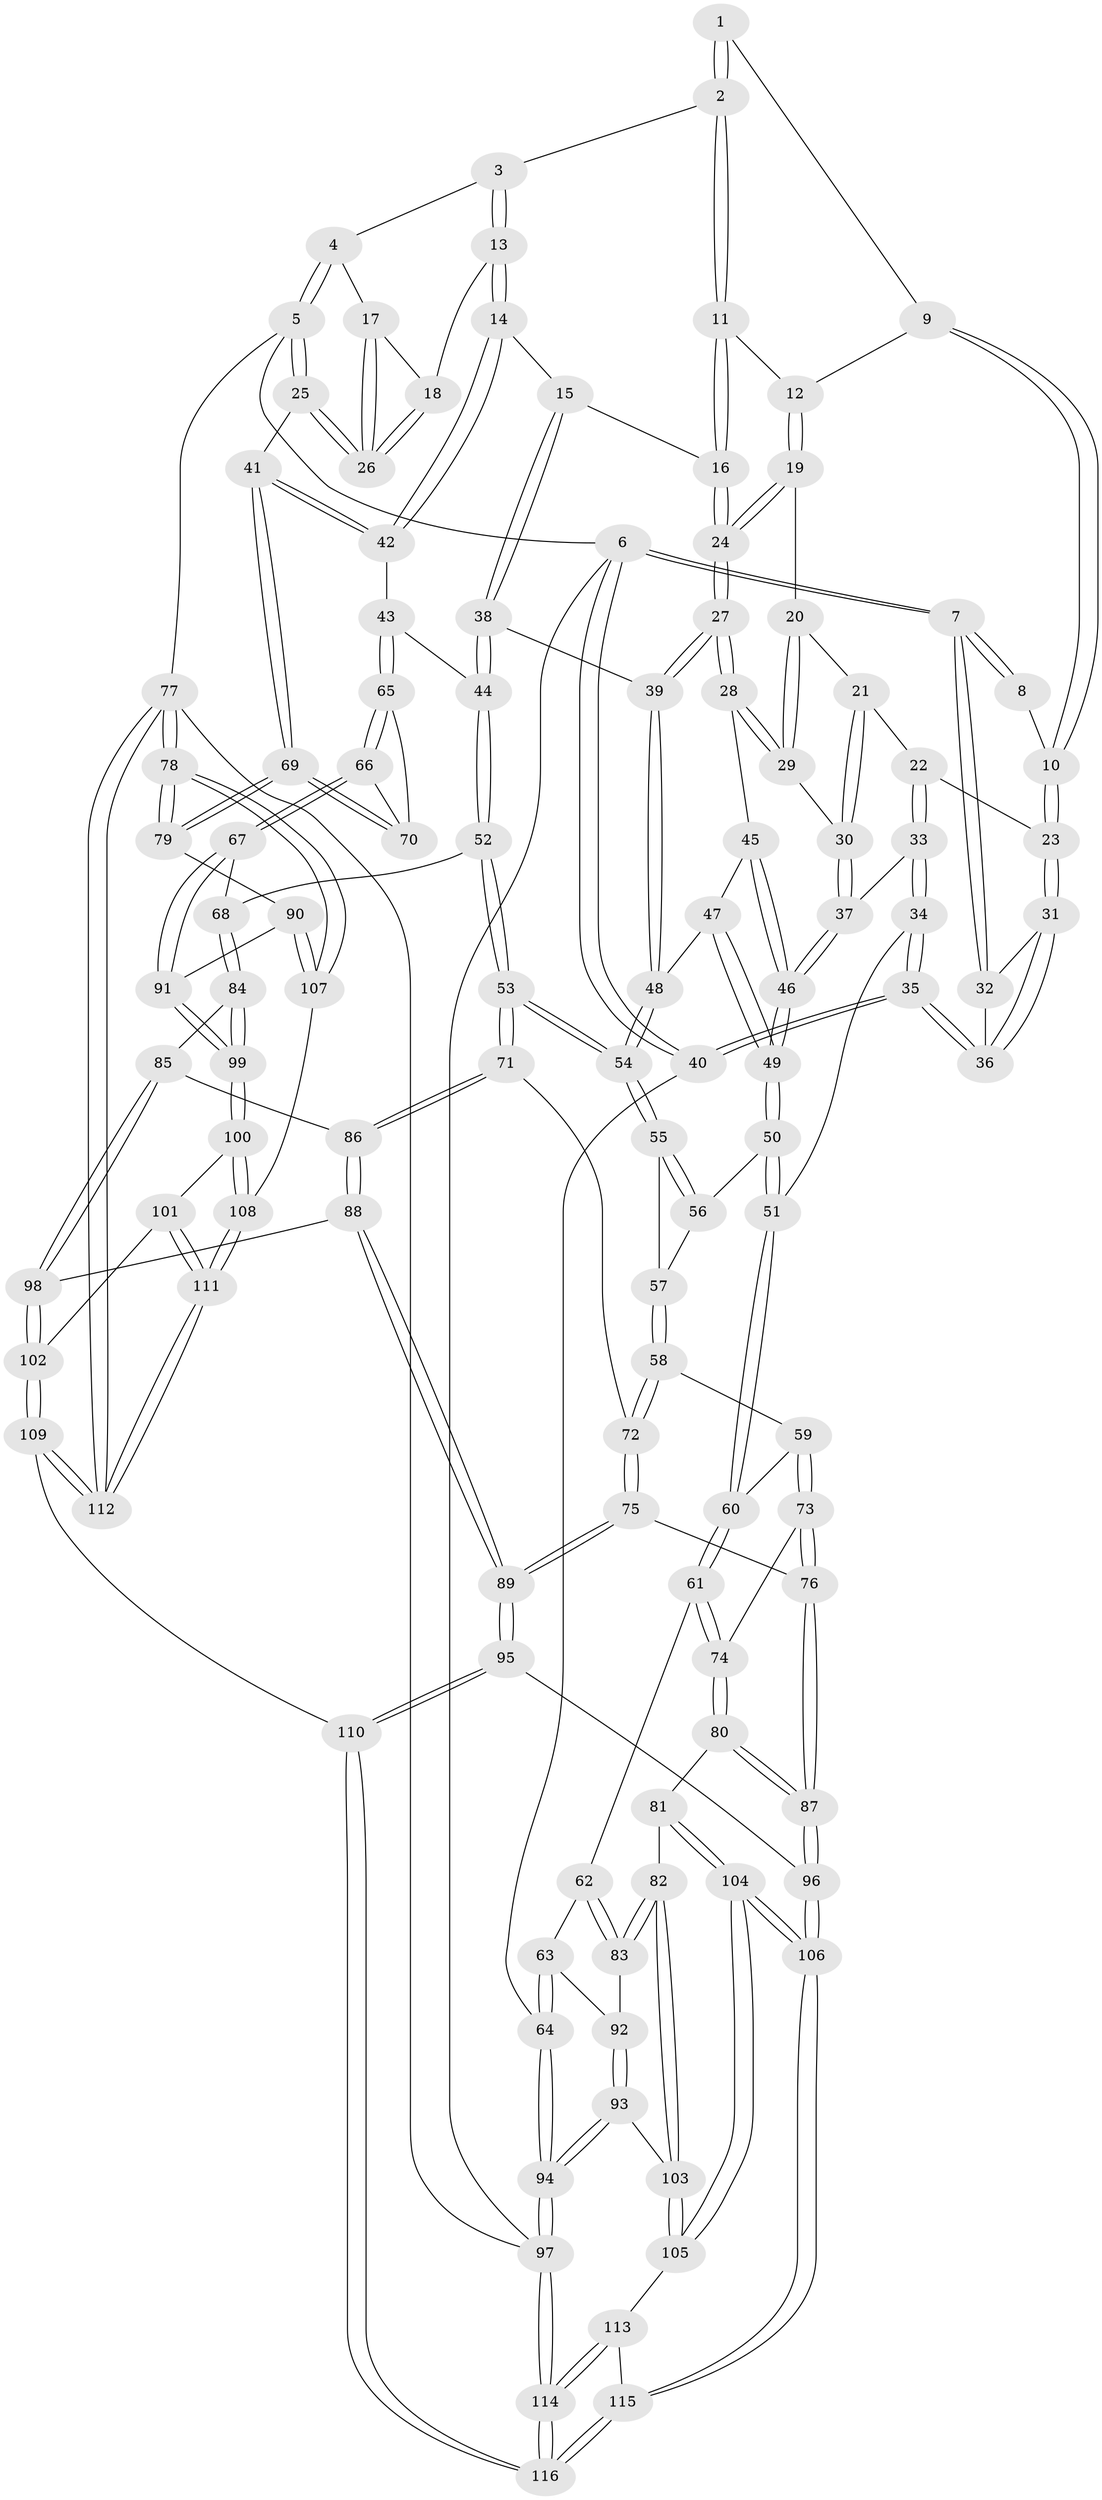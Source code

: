 // Generated by graph-tools (version 1.1) at 2025/38/03/09/25 02:38:23]
// undirected, 116 vertices, 287 edges
graph export_dot {
graph [start="1"]
  node [color=gray90,style=filled];
  1 [pos="+0.3455003022651053+0"];
  2 [pos="+0.5793916510064168+0"];
  3 [pos="+0.9027204982998094+0"];
  4 [pos="+0.9823161715506163+0"];
  5 [pos="+1+0"];
  6 [pos="+0+0"];
  7 [pos="+0+0"];
  8 [pos="+0.058628744619042786+0"];
  9 [pos="+0.2540237698624585+0.09156698529058742"];
  10 [pos="+0.20113788842101168+0.14707244096486155"];
  11 [pos="+0.5636790503722685+0"];
  12 [pos="+0.5209781609152614+0.005886752376631715"];
  13 [pos="+0.7971966451875883+0.23566699876093644"];
  14 [pos="+0.795378701864856+0.23789132776574906"];
  15 [pos="+0.7380244978766312+0.24112817436954528"];
  16 [pos="+0.6704049583319546+0.17284011768590435"];
  17 [pos="+0.9101962890120294+0.2029990148827008"];
  18 [pos="+0.814527781666402+0.23633330526374552"];
  19 [pos="+0.5061201161543516+0.051796097222927245"];
  20 [pos="+0.4998239490913804+0.05942158865261562"];
  21 [pos="+0.2616444205922022+0.17891419965689095"];
  22 [pos="+0.23589350551631383+0.17128450440089218"];
  23 [pos="+0.20064396633240694+0.14936325461076616"];
  24 [pos="+0.5712392577780586+0.2778154738707623"];
  25 [pos="+1+0.33644629927754865"];
  26 [pos="+1+0.30044591239910257"];
  27 [pos="+0.5723645312924459+0.2991974416715977"];
  28 [pos="+0.39666310987190173+0.2672191240798573"];
  29 [pos="+0.393024653692409+0.26417813664954437"];
  30 [pos="+0.3747058308602723+0.26588907000939066"];
  31 [pos="+0.1628513812083709+0.1682458544755517"];
  32 [pos="+0+0"];
  33 [pos="+0.2543869485857193+0.3482261399801704"];
  34 [pos="+0.1635910673388375+0.4044873819132654"];
  35 [pos="+0+0.3785774548066459"];
  36 [pos="+0.10602483038939647+0.21560107021274325"];
  37 [pos="+0.31316641518661176+0.34107877868477127"];
  38 [pos="+0.6311378614787146+0.3275265338812025"];
  39 [pos="+0.584588339139167+0.320145251498961"];
  40 [pos="+0+0.4238247025492929"];
  41 [pos="+1+0.4431396047624426"];
  42 [pos="+0.8458422585942031+0.4374274904026078"];
  43 [pos="+0.789849419486837+0.47133622552878096"];
  44 [pos="+0.7539405164777838+0.47396318875766635"];
  45 [pos="+0.425773994054742+0.34624444580335906"];
  46 [pos="+0.3705680814315191+0.4487119335434165"];
  47 [pos="+0.5195371505566596+0.3979087348168101"];
  48 [pos="+0.5311399082117721+0.39854086780750836"];
  49 [pos="+0.37175996097972813+0.4589872283593724"];
  50 [pos="+0.370832094368261+0.46211551138069024"];
  51 [pos="+0.25200020193692335+0.4825153096832254"];
  52 [pos="+0.6017611755222468+0.5854501781472923"];
  53 [pos="+0.5934782725931429+0.587288502283089"];
  54 [pos="+0.561860662707813+0.5520921589213432"];
  55 [pos="+0.5453158933590972+0.5483955243894171"];
  56 [pos="+0.3735432213058465+0.46732080202158993"];
  57 [pos="+0.36904215682589325+0.5778200324131478"];
  58 [pos="+0.3533728691573148+0.6106623093002185"];
  59 [pos="+0.33710667200119143+0.6172397632232087"];
  60 [pos="+0.2519551686481469+0.48395447000623093"];
  61 [pos="+0.20509190025505128+0.6172405857764931"];
  62 [pos="+0.08552977894081808+0.6126303502177844"];
  63 [pos="+0+0.5352842604437266"];
  64 [pos="+0+0.4773202966678297"];
  65 [pos="+0.8133151093415047+0.5678814153702507"];
  66 [pos="+0.8189164894083552+0.6889750691926142"];
  67 [pos="+0.8110431944409948+0.7172012285715376"];
  68 [pos="+0.623256697909611+0.6009152783339557"];
  69 [pos="+1+0.5483123075843827"];
  70 [pos="+0.9215472208493241+0.6170267581575726"];
  71 [pos="+0.5897254746020602+0.5946135483884336"];
  72 [pos="+0.45221676114178627+0.6690942801993095"];
  73 [pos="+0.30359091136160177+0.6450414189636023"];
  74 [pos="+0.25547251542286825+0.6526192450338464"];
  75 [pos="+0.43594889691488287+0.7271030989793481"];
  76 [pos="+0.35938528334156444+0.7492221751681476"];
  77 [pos="+1+1"];
  78 [pos="+1+1"];
  79 [pos="+1+0.6991638234717557"];
  80 [pos="+0.22358489485743832+0.77492230116928"];
  81 [pos="+0.18273719593431956+0.7891187753394542"];
  82 [pos="+0.15953080220483673+0.7860186514255895"];
  83 [pos="+0.157461193798213+0.7837637639205098"];
  84 [pos="+0.7244806288763661+0.7767915372479883"];
  85 [pos="+0.704470514781198+0.7731657840664866"];
  86 [pos="+0.5933581921109674+0.7198575661787864"];
  87 [pos="+0.31907811137237774+0.8221932996197233"];
  88 [pos="+0.5441783870666806+0.8322860935860972"];
  89 [pos="+0.5127973665852342+0.8449404726035185"];
  90 [pos="+0.8929503674215746+0.7789677242236814"];
  91 [pos="+0.8232327125472982+0.7692983458195659"];
  92 [pos="+0.04854371816625778+0.7633062506506407"];
  93 [pos="+0.01512102452020094+0.8686357531567469"];
  94 [pos="+0+0.8746425290892202"];
  95 [pos="+0.46351644577142886+0.9070457383054346"];
  96 [pos="+0.3414486677523327+0.8755100909044414"];
  97 [pos="+0+1"];
  98 [pos="+0.5800344502063165+0.8464691128253946"];
  99 [pos="+0.7929946379295013+0.7986705192975769"];
  100 [pos="+0.7766648713913245+0.8409768289569431"];
  101 [pos="+0.6744668457102717+0.8907939095466085"];
  102 [pos="+0.6600349830323899+0.8951512470130882"];
  103 [pos="+0.06619626467442542+0.887171278923308"];
  104 [pos="+0.2048229736974729+0.9311204117489736"];
  105 [pos="+0.0670808487994984+0.8886495402544078"];
  106 [pos="+0.24296843552278527+0.97585314681823"];
  107 [pos="+0.9354330307443921+0.9322174866550934"];
  108 [pos="+0.8057367331971436+0.9296802191992657"];
  109 [pos="+0.5898354455875341+1"];
  110 [pos="+0.526446513436659+1"];
  111 [pos="+0.7893671224984171+1"];
  112 [pos="+0.7807382070257188+1"];
  113 [pos="+0.07050323835944754+0.931234771454099"];
  114 [pos="+0+1"];
  115 [pos="+0.2206546449524611+1"];
  116 [pos="+0.2281461205256192+1"];
  1 -- 2;
  1 -- 2;
  1 -- 9;
  2 -- 3;
  2 -- 11;
  2 -- 11;
  3 -- 4;
  3 -- 13;
  3 -- 13;
  4 -- 5;
  4 -- 5;
  4 -- 17;
  5 -- 6;
  5 -- 25;
  5 -- 25;
  5 -- 77;
  6 -- 7;
  6 -- 7;
  6 -- 40;
  6 -- 40;
  6 -- 97;
  7 -- 8;
  7 -- 8;
  7 -- 32;
  7 -- 32;
  8 -- 10;
  9 -- 10;
  9 -- 10;
  9 -- 12;
  10 -- 23;
  10 -- 23;
  11 -- 12;
  11 -- 16;
  11 -- 16;
  12 -- 19;
  12 -- 19;
  13 -- 14;
  13 -- 14;
  13 -- 18;
  14 -- 15;
  14 -- 42;
  14 -- 42;
  15 -- 16;
  15 -- 38;
  15 -- 38;
  16 -- 24;
  16 -- 24;
  17 -- 18;
  17 -- 26;
  17 -- 26;
  18 -- 26;
  18 -- 26;
  19 -- 20;
  19 -- 24;
  19 -- 24;
  20 -- 21;
  20 -- 29;
  20 -- 29;
  21 -- 22;
  21 -- 30;
  21 -- 30;
  22 -- 23;
  22 -- 33;
  22 -- 33;
  23 -- 31;
  23 -- 31;
  24 -- 27;
  24 -- 27;
  25 -- 26;
  25 -- 26;
  25 -- 41;
  27 -- 28;
  27 -- 28;
  27 -- 39;
  27 -- 39;
  28 -- 29;
  28 -- 29;
  28 -- 45;
  29 -- 30;
  30 -- 37;
  30 -- 37;
  31 -- 32;
  31 -- 36;
  31 -- 36;
  32 -- 36;
  33 -- 34;
  33 -- 34;
  33 -- 37;
  34 -- 35;
  34 -- 35;
  34 -- 51;
  35 -- 36;
  35 -- 36;
  35 -- 40;
  35 -- 40;
  37 -- 46;
  37 -- 46;
  38 -- 39;
  38 -- 44;
  38 -- 44;
  39 -- 48;
  39 -- 48;
  40 -- 64;
  41 -- 42;
  41 -- 42;
  41 -- 69;
  41 -- 69;
  42 -- 43;
  43 -- 44;
  43 -- 65;
  43 -- 65;
  44 -- 52;
  44 -- 52;
  45 -- 46;
  45 -- 46;
  45 -- 47;
  46 -- 49;
  46 -- 49;
  47 -- 48;
  47 -- 49;
  47 -- 49;
  48 -- 54;
  48 -- 54;
  49 -- 50;
  49 -- 50;
  50 -- 51;
  50 -- 51;
  50 -- 56;
  51 -- 60;
  51 -- 60;
  52 -- 53;
  52 -- 53;
  52 -- 68;
  53 -- 54;
  53 -- 54;
  53 -- 71;
  53 -- 71;
  54 -- 55;
  54 -- 55;
  55 -- 56;
  55 -- 56;
  55 -- 57;
  56 -- 57;
  57 -- 58;
  57 -- 58;
  58 -- 59;
  58 -- 72;
  58 -- 72;
  59 -- 60;
  59 -- 73;
  59 -- 73;
  60 -- 61;
  60 -- 61;
  61 -- 62;
  61 -- 74;
  61 -- 74;
  62 -- 63;
  62 -- 83;
  62 -- 83;
  63 -- 64;
  63 -- 64;
  63 -- 92;
  64 -- 94;
  64 -- 94;
  65 -- 66;
  65 -- 66;
  65 -- 70;
  66 -- 67;
  66 -- 67;
  66 -- 70;
  67 -- 68;
  67 -- 91;
  67 -- 91;
  68 -- 84;
  68 -- 84;
  69 -- 70;
  69 -- 70;
  69 -- 79;
  69 -- 79;
  71 -- 72;
  71 -- 86;
  71 -- 86;
  72 -- 75;
  72 -- 75;
  73 -- 74;
  73 -- 76;
  73 -- 76;
  74 -- 80;
  74 -- 80;
  75 -- 76;
  75 -- 89;
  75 -- 89;
  76 -- 87;
  76 -- 87;
  77 -- 78;
  77 -- 78;
  77 -- 112;
  77 -- 112;
  77 -- 97;
  78 -- 79;
  78 -- 79;
  78 -- 107;
  78 -- 107;
  79 -- 90;
  80 -- 81;
  80 -- 87;
  80 -- 87;
  81 -- 82;
  81 -- 104;
  81 -- 104;
  82 -- 83;
  82 -- 83;
  82 -- 103;
  82 -- 103;
  83 -- 92;
  84 -- 85;
  84 -- 99;
  84 -- 99;
  85 -- 86;
  85 -- 98;
  85 -- 98;
  86 -- 88;
  86 -- 88;
  87 -- 96;
  87 -- 96;
  88 -- 89;
  88 -- 89;
  88 -- 98;
  89 -- 95;
  89 -- 95;
  90 -- 91;
  90 -- 107;
  90 -- 107;
  91 -- 99;
  91 -- 99;
  92 -- 93;
  92 -- 93;
  93 -- 94;
  93 -- 94;
  93 -- 103;
  94 -- 97;
  94 -- 97;
  95 -- 96;
  95 -- 110;
  95 -- 110;
  96 -- 106;
  96 -- 106;
  97 -- 114;
  97 -- 114;
  98 -- 102;
  98 -- 102;
  99 -- 100;
  99 -- 100;
  100 -- 101;
  100 -- 108;
  100 -- 108;
  101 -- 102;
  101 -- 111;
  101 -- 111;
  102 -- 109;
  102 -- 109;
  103 -- 105;
  103 -- 105;
  104 -- 105;
  104 -- 105;
  104 -- 106;
  104 -- 106;
  105 -- 113;
  106 -- 115;
  106 -- 115;
  107 -- 108;
  108 -- 111;
  108 -- 111;
  109 -- 110;
  109 -- 112;
  109 -- 112;
  110 -- 116;
  110 -- 116;
  111 -- 112;
  111 -- 112;
  113 -- 114;
  113 -- 114;
  113 -- 115;
  114 -- 116;
  114 -- 116;
  115 -- 116;
  115 -- 116;
}
